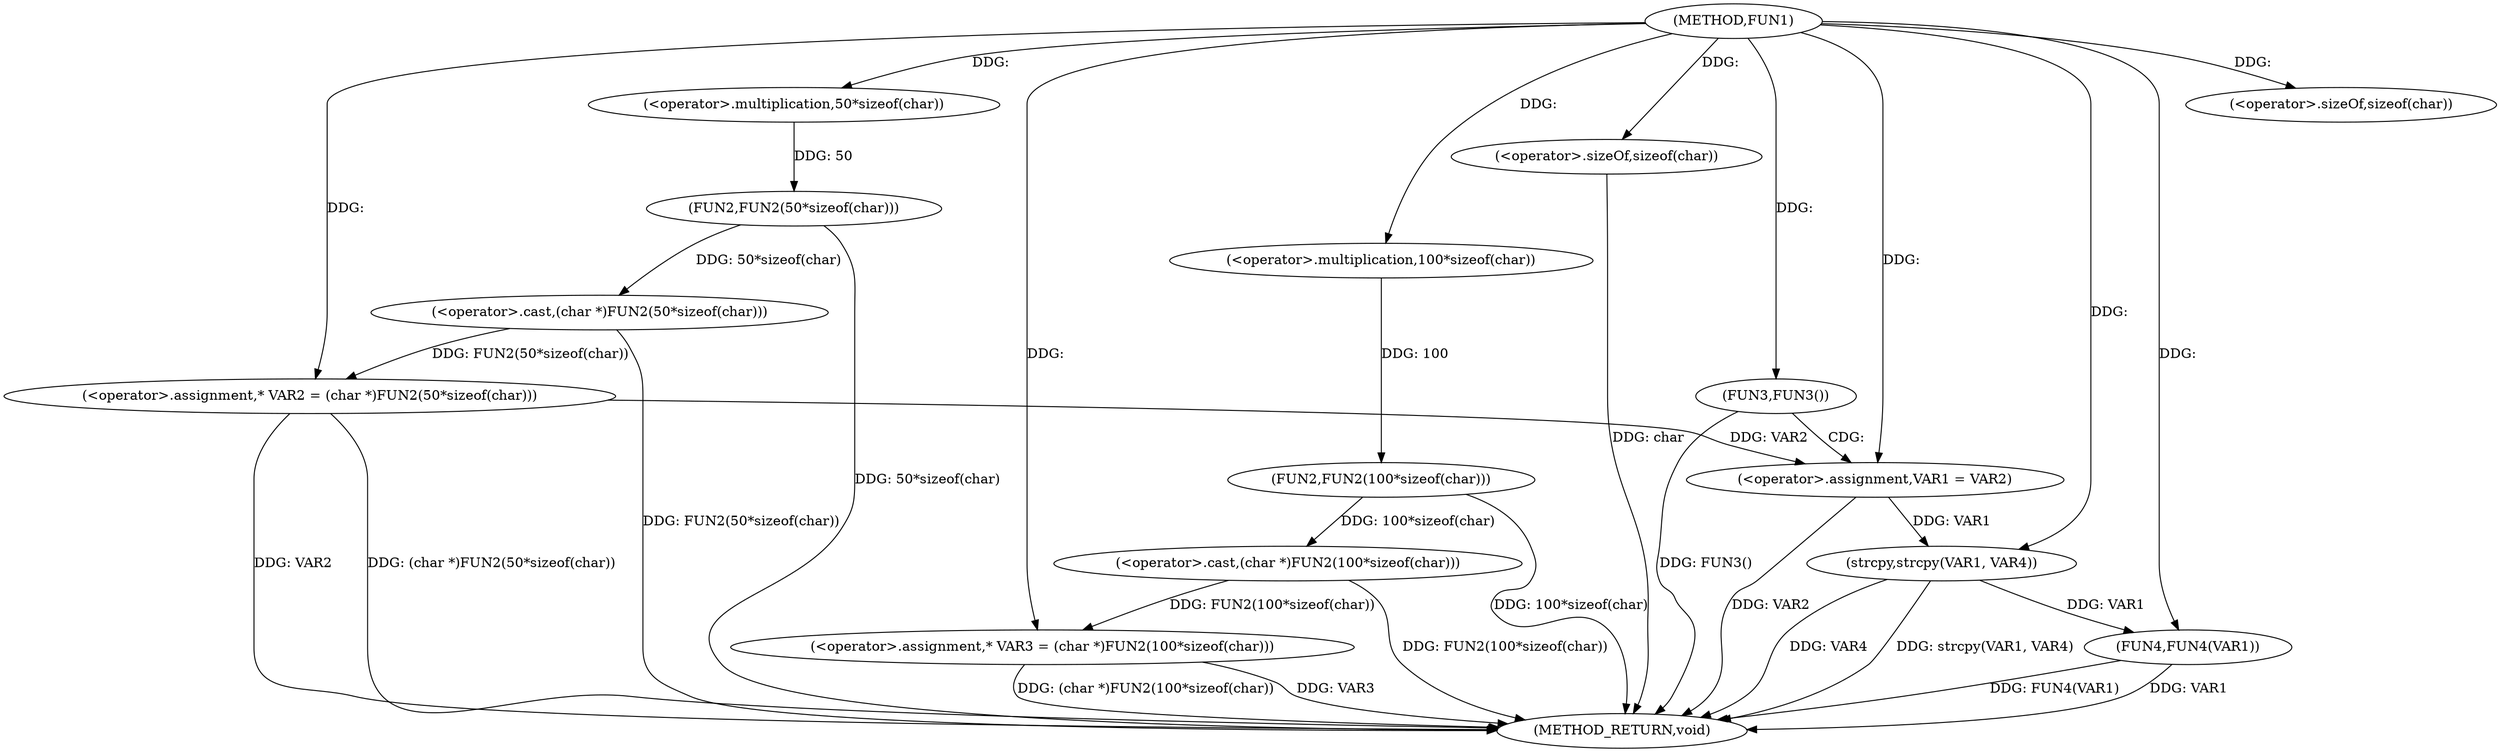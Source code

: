 digraph FUN1 {  
"1000100" [label = "(METHOD,FUN1)" ]
"1000136" [label = "(METHOD_RETURN,void)" ]
"1000104" [label = "(<operator>.assignment,* VAR2 = (char *)FUN2(50*sizeof(char)))" ]
"1000106" [label = "(<operator>.cast,(char *)FUN2(50*sizeof(char)))" ]
"1000108" [label = "(FUN2,FUN2(50*sizeof(char)))" ]
"1000109" [label = "(<operator>.multiplication,50*sizeof(char))" ]
"1000111" [label = "(<operator>.sizeOf,sizeof(char))" ]
"1000114" [label = "(<operator>.assignment,* VAR3 = (char *)FUN2(100*sizeof(char)))" ]
"1000116" [label = "(<operator>.cast,(char *)FUN2(100*sizeof(char)))" ]
"1000118" [label = "(FUN2,FUN2(100*sizeof(char)))" ]
"1000119" [label = "(<operator>.multiplication,100*sizeof(char))" ]
"1000121" [label = "(<operator>.sizeOf,sizeof(char))" ]
"1000124" [label = "(FUN3,FUN3())" ]
"1000126" [label = "(<operator>.assignment,VAR1 = VAR2)" ]
"1000131" [label = "(strcpy,strcpy(VAR1, VAR4))" ]
"1000134" [label = "(FUN4,FUN4(VAR1))" ]
  "1000106" -> "1000136"  [ label = "DDG: FUN2(50*sizeof(char))"] 
  "1000104" -> "1000136"  [ label = "DDG: VAR2"] 
  "1000134" -> "1000136"  [ label = "DDG: FUN4(VAR1)"] 
  "1000116" -> "1000136"  [ label = "DDG: FUN2(100*sizeof(char))"] 
  "1000131" -> "1000136"  [ label = "DDG: VAR4"] 
  "1000134" -> "1000136"  [ label = "DDG: VAR1"] 
  "1000121" -> "1000136"  [ label = "DDG: char"] 
  "1000126" -> "1000136"  [ label = "DDG: VAR2"] 
  "1000118" -> "1000136"  [ label = "DDG: 100*sizeof(char)"] 
  "1000114" -> "1000136"  [ label = "DDG: (char *)FUN2(100*sizeof(char))"] 
  "1000114" -> "1000136"  [ label = "DDG: VAR3"] 
  "1000104" -> "1000136"  [ label = "DDG: (char *)FUN2(50*sizeof(char))"] 
  "1000108" -> "1000136"  [ label = "DDG: 50*sizeof(char)"] 
  "1000131" -> "1000136"  [ label = "DDG: strcpy(VAR1, VAR4)"] 
  "1000124" -> "1000136"  [ label = "DDG: FUN3()"] 
  "1000106" -> "1000104"  [ label = "DDG: FUN2(50*sizeof(char))"] 
  "1000100" -> "1000104"  [ label = "DDG: "] 
  "1000108" -> "1000106"  [ label = "DDG: 50*sizeof(char)"] 
  "1000109" -> "1000108"  [ label = "DDG: 50"] 
  "1000100" -> "1000109"  [ label = "DDG: "] 
  "1000100" -> "1000111"  [ label = "DDG: "] 
  "1000116" -> "1000114"  [ label = "DDG: FUN2(100*sizeof(char))"] 
  "1000100" -> "1000114"  [ label = "DDG: "] 
  "1000118" -> "1000116"  [ label = "DDG: 100*sizeof(char)"] 
  "1000119" -> "1000118"  [ label = "DDG: 100"] 
  "1000100" -> "1000119"  [ label = "DDG: "] 
  "1000100" -> "1000121"  [ label = "DDG: "] 
  "1000100" -> "1000124"  [ label = "DDG: "] 
  "1000104" -> "1000126"  [ label = "DDG: VAR2"] 
  "1000100" -> "1000126"  [ label = "DDG: "] 
  "1000126" -> "1000131"  [ label = "DDG: VAR1"] 
  "1000100" -> "1000131"  [ label = "DDG: "] 
  "1000131" -> "1000134"  [ label = "DDG: VAR1"] 
  "1000100" -> "1000134"  [ label = "DDG: "] 
  "1000124" -> "1000126"  [ label = "CDG: "] 
}
